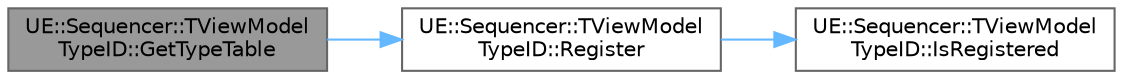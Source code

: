 digraph "UE::Sequencer::TViewModelTypeID::GetTypeTable"
{
 // INTERACTIVE_SVG=YES
 // LATEX_PDF_SIZE
  bgcolor="transparent";
  edge [fontname=Helvetica,fontsize=10,labelfontname=Helvetica,labelfontsize=10];
  node [fontname=Helvetica,fontsize=10,shape=box,height=0.2,width=0.4];
  rankdir="LR";
  Node1 [id="Node000001",label="UE::Sequencer::TViewModel\lTypeID::GetTypeTable",height=0.2,width=0.4,color="gray40", fillcolor="grey60", style="filled", fontcolor="black",tooltip=" "];
  Node1 -> Node2 [id="edge1_Node000001_Node000002",color="steelblue1",style="solid",tooltip=" "];
  Node2 [id="Node000002",label="UE::Sequencer::TViewModel\lTypeID::Register",height=0.2,width=0.4,color="grey40", fillcolor="white", style="filled",URL="$d7/d27/structUE_1_1Sequencer_1_1TViewModelTypeID.html#a61cef05ac7ef354c57adeb2963158fe1",tooltip=" "];
  Node2 -> Node3 [id="edge2_Node000002_Node000003",color="steelblue1",style="solid",tooltip=" "];
  Node3 [id="Node000003",label="UE::Sequencer::TViewModel\lTypeID::IsRegistered",height=0.2,width=0.4,color="grey40", fillcolor="white", style="filled",URL="$d7/d27/structUE_1_1Sequencer_1_1TViewModelTypeID.html#a88cc004a33dbeeabec275c536f6890e9",tooltip=" "];
}
